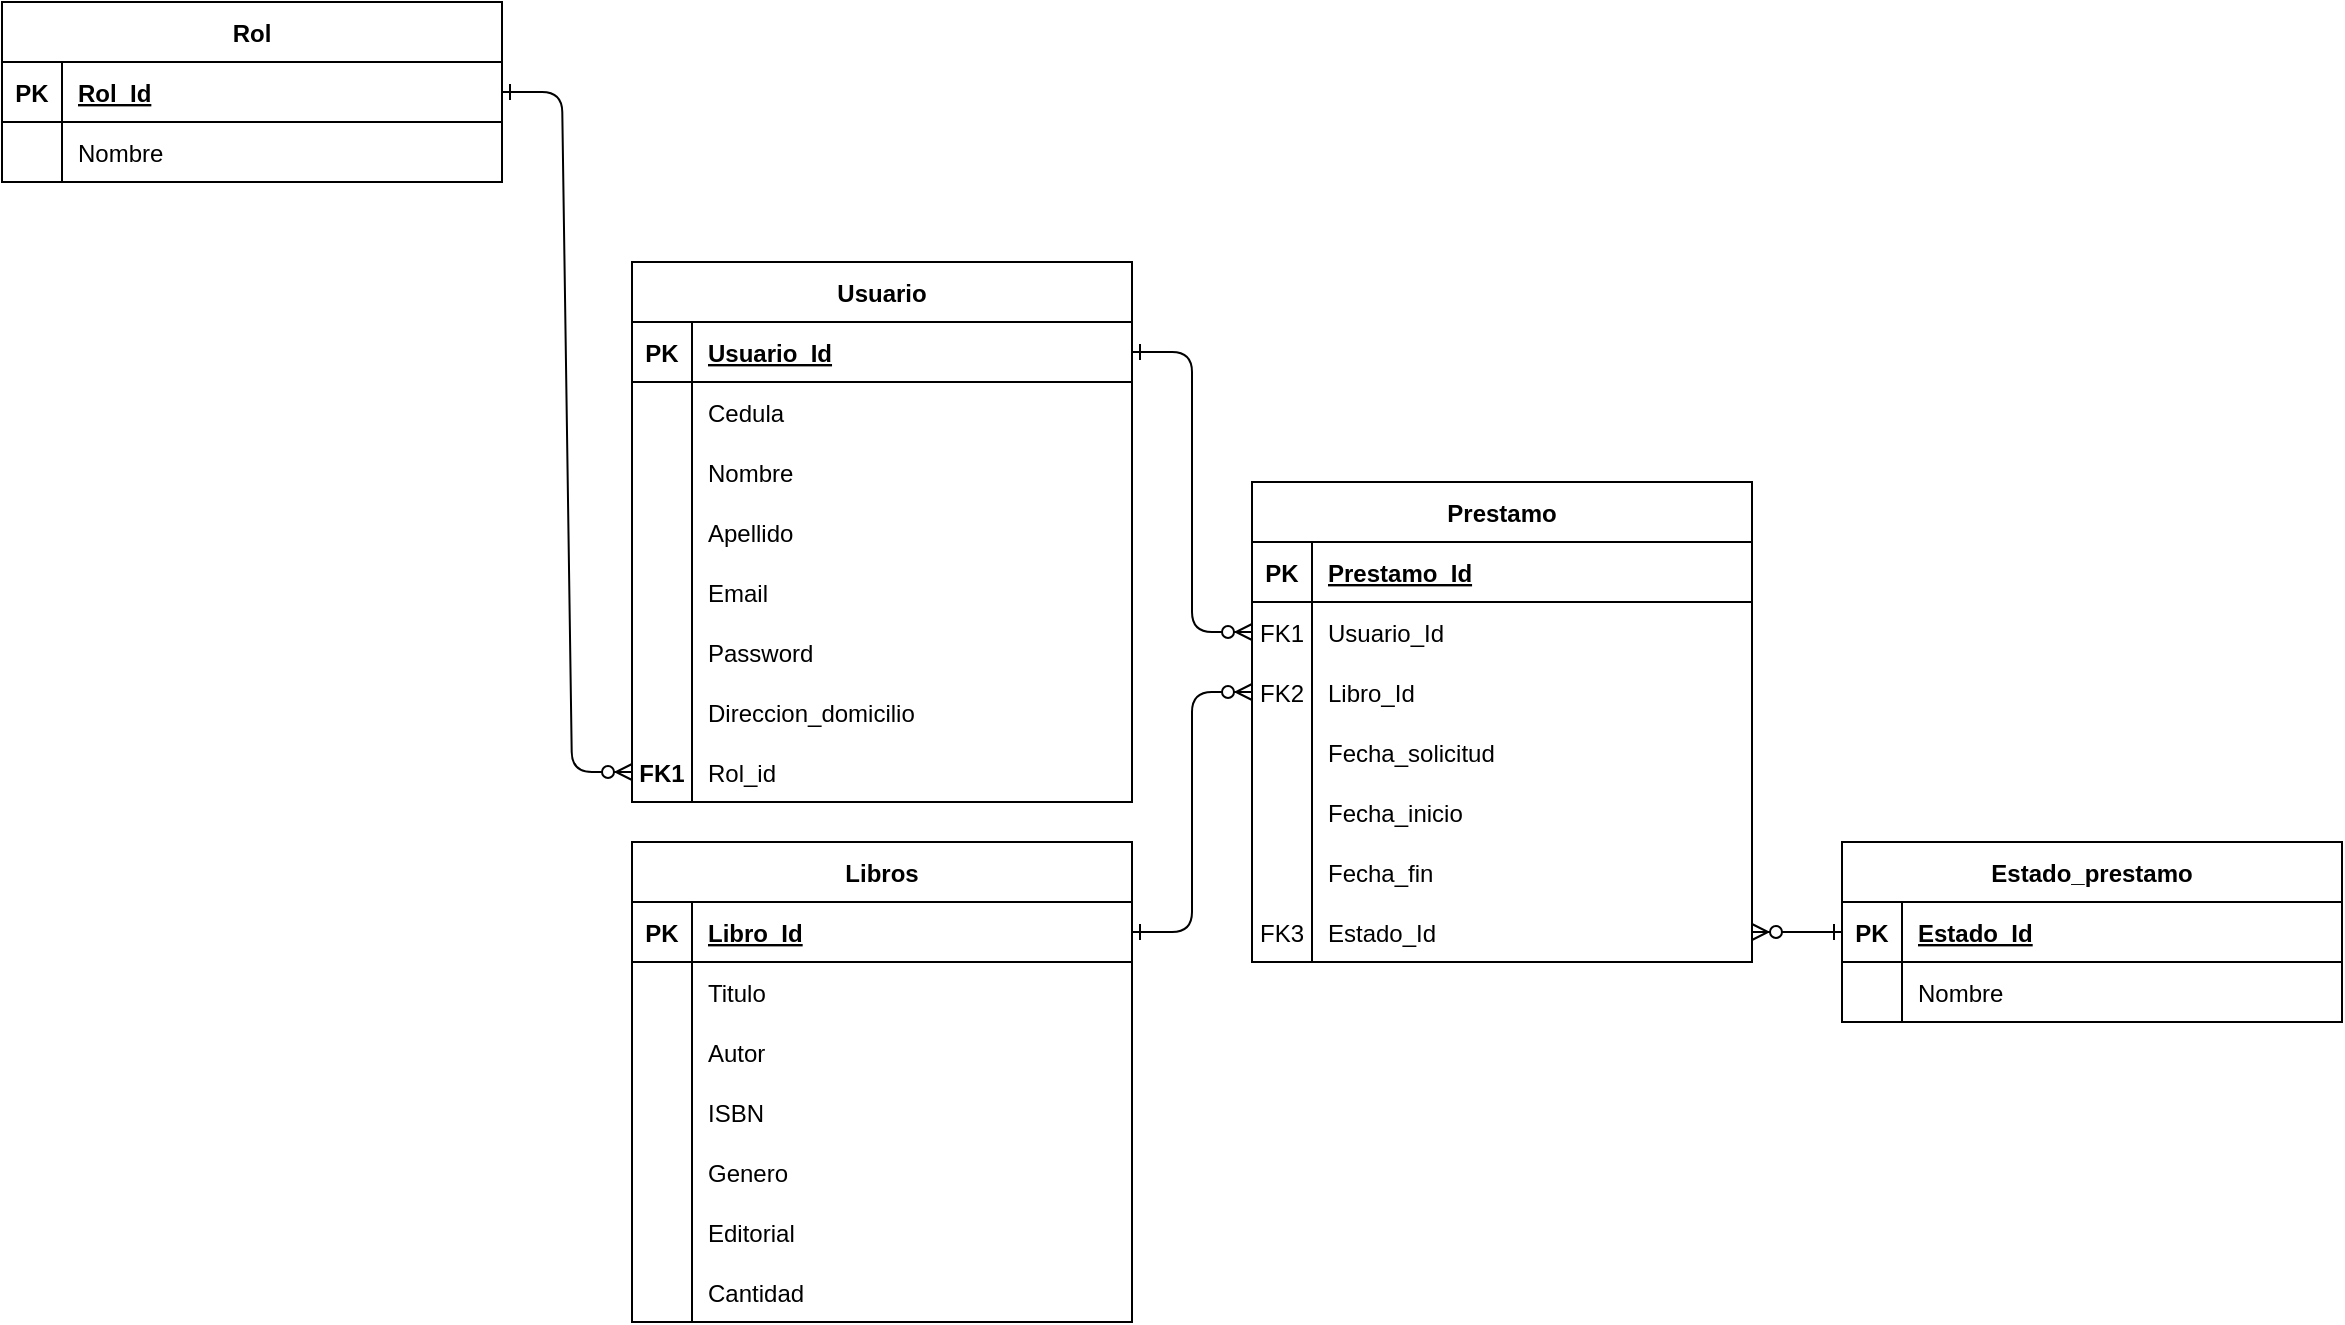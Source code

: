 <mxfile version="26.2.14">
  <diagram id="R2lEEEUBdFMjLlhIrx00" name="Page-1">
    <mxGraphModel dx="1388" dy="628" grid="1" gridSize="10" guides="1" tooltips="1" connect="1" arrows="1" fold="1" page="1" pageScale="1" pageWidth="850" pageHeight="1100" math="0" shadow="0" extFonts="Permanent Marker^https://fonts.googleapis.com/css?family=Permanent+Marker">
      <root>
        <mxCell id="0" />
        <mxCell id="1" parent="0" />
        <mxCell id="zGfxAOrZw71DOuG0WTka-3" value="Libros" style="shape=table;startSize=30;container=1;collapsible=1;childLayout=tableLayout;fixedRows=1;rowLines=0;fontStyle=1;align=center;resizeLast=1;" parent="1" vertex="1">
          <mxGeometry x="35" y="500" width="250" height="240" as="geometry" />
        </mxCell>
        <mxCell id="zGfxAOrZw71DOuG0WTka-4" value="" style="shape=partialRectangle;collapsible=0;dropTarget=0;pointerEvents=0;fillColor=none;points=[[0,0.5],[1,0.5]];portConstraint=eastwest;top=0;left=0;right=0;bottom=1;" parent="zGfxAOrZw71DOuG0WTka-3" vertex="1">
          <mxGeometry y="30" width="250" height="30" as="geometry" />
        </mxCell>
        <mxCell id="zGfxAOrZw71DOuG0WTka-5" value="PK" style="shape=partialRectangle;overflow=hidden;connectable=0;fillColor=none;top=0;left=0;bottom=0;right=0;fontStyle=1;" parent="zGfxAOrZw71DOuG0WTka-4" vertex="1">
          <mxGeometry width="30" height="30" as="geometry">
            <mxRectangle width="30" height="30" as="alternateBounds" />
          </mxGeometry>
        </mxCell>
        <mxCell id="zGfxAOrZw71DOuG0WTka-6" value="Libro_Id" style="shape=partialRectangle;overflow=hidden;connectable=0;fillColor=none;top=0;left=0;bottom=0;right=0;align=left;spacingLeft=6;fontStyle=5;" parent="zGfxAOrZw71DOuG0WTka-4" vertex="1">
          <mxGeometry x="30" width="220" height="30" as="geometry">
            <mxRectangle width="220" height="30" as="alternateBounds" />
          </mxGeometry>
        </mxCell>
        <mxCell id="zGfxAOrZw71DOuG0WTka-7" value="" style="shape=partialRectangle;collapsible=0;dropTarget=0;pointerEvents=0;fillColor=none;points=[[0,0.5],[1,0.5]];portConstraint=eastwest;top=0;left=0;right=0;bottom=0;" parent="zGfxAOrZw71DOuG0WTka-3" vertex="1">
          <mxGeometry y="60" width="250" height="30" as="geometry" />
        </mxCell>
        <mxCell id="zGfxAOrZw71DOuG0WTka-8" value="" style="shape=partialRectangle;overflow=hidden;connectable=0;fillColor=none;top=0;left=0;bottom=0;right=0;" parent="zGfxAOrZw71DOuG0WTka-7" vertex="1">
          <mxGeometry width="30" height="30" as="geometry">
            <mxRectangle width="30" height="30" as="alternateBounds" />
          </mxGeometry>
        </mxCell>
        <mxCell id="zGfxAOrZw71DOuG0WTka-9" value="Titulo" style="shape=partialRectangle;overflow=hidden;connectable=0;fillColor=none;top=0;left=0;bottom=0;right=0;align=left;spacingLeft=6;" parent="zGfxAOrZw71DOuG0WTka-7" vertex="1">
          <mxGeometry x="30" width="220" height="30" as="geometry">
            <mxRectangle width="220" height="30" as="alternateBounds" />
          </mxGeometry>
        </mxCell>
        <mxCell id="zGfxAOrZw71DOuG0WTka-10" value="" style="shape=partialRectangle;collapsible=0;dropTarget=0;pointerEvents=0;fillColor=none;points=[[0,0.5],[1,0.5]];portConstraint=eastwest;top=0;left=0;right=0;bottom=0;" parent="zGfxAOrZw71DOuG0WTka-3" vertex="1">
          <mxGeometry y="90" width="250" height="30" as="geometry" />
        </mxCell>
        <mxCell id="zGfxAOrZw71DOuG0WTka-11" value="" style="shape=partialRectangle;overflow=hidden;connectable=0;fillColor=none;top=0;left=0;bottom=0;right=0;" parent="zGfxAOrZw71DOuG0WTka-10" vertex="1">
          <mxGeometry width="30" height="30" as="geometry">
            <mxRectangle width="30" height="30" as="alternateBounds" />
          </mxGeometry>
        </mxCell>
        <mxCell id="zGfxAOrZw71DOuG0WTka-12" value="Autor" style="shape=partialRectangle;overflow=hidden;connectable=0;fillColor=none;top=0;left=0;bottom=0;right=0;align=left;spacingLeft=6;" parent="zGfxAOrZw71DOuG0WTka-10" vertex="1">
          <mxGeometry x="30" width="220" height="30" as="geometry">
            <mxRectangle width="220" height="30" as="alternateBounds" />
          </mxGeometry>
        </mxCell>
        <mxCell id="zGfxAOrZw71DOuG0WTka-49" style="shape=partialRectangle;collapsible=0;dropTarget=0;pointerEvents=0;fillColor=none;points=[[0,0.5],[1,0.5]];portConstraint=eastwest;top=0;left=0;right=0;bottom=0;" parent="zGfxAOrZw71DOuG0WTka-3" vertex="1">
          <mxGeometry y="120" width="250" height="30" as="geometry" />
        </mxCell>
        <mxCell id="zGfxAOrZw71DOuG0WTka-50" style="shape=partialRectangle;overflow=hidden;connectable=0;fillColor=none;top=0;left=0;bottom=0;right=0;" parent="zGfxAOrZw71DOuG0WTka-49" vertex="1">
          <mxGeometry width="30" height="30" as="geometry">
            <mxRectangle width="30" height="30" as="alternateBounds" />
          </mxGeometry>
        </mxCell>
        <mxCell id="zGfxAOrZw71DOuG0WTka-51" value="ISBN" style="shape=partialRectangle;overflow=hidden;connectable=0;fillColor=none;top=0;left=0;bottom=0;right=0;align=left;spacingLeft=6;" parent="zGfxAOrZw71DOuG0WTka-49" vertex="1">
          <mxGeometry x="30" width="220" height="30" as="geometry">
            <mxRectangle width="220" height="30" as="alternateBounds" />
          </mxGeometry>
        </mxCell>
        <mxCell id="zGfxAOrZw71DOuG0WTka-68" style="shape=partialRectangle;collapsible=0;dropTarget=0;pointerEvents=0;fillColor=none;points=[[0,0.5],[1,0.5]];portConstraint=eastwest;top=0;left=0;right=0;bottom=0;" parent="zGfxAOrZw71DOuG0WTka-3" vertex="1">
          <mxGeometry y="150" width="250" height="30" as="geometry" />
        </mxCell>
        <mxCell id="zGfxAOrZw71DOuG0WTka-69" style="shape=partialRectangle;overflow=hidden;connectable=0;fillColor=none;top=0;left=0;bottom=0;right=0;" parent="zGfxAOrZw71DOuG0WTka-68" vertex="1">
          <mxGeometry width="30" height="30" as="geometry">
            <mxRectangle width="30" height="30" as="alternateBounds" />
          </mxGeometry>
        </mxCell>
        <mxCell id="zGfxAOrZw71DOuG0WTka-70" value="Genero" style="shape=partialRectangle;overflow=hidden;connectable=0;fillColor=none;top=0;left=0;bottom=0;right=0;align=left;spacingLeft=6;" parent="zGfxAOrZw71DOuG0WTka-68" vertex="1">
          <mxGeometry x="30" width="220" height="30" as="geometry">
            <mxRectangle width="220" height="30" as="alternateBounds" />
          </mxGeometry>
        </mxCell>
        <mxCell id="zGfxAOrZw71DOuG0WTka-71" style="shape=partialRectangle;collapsible=0;dropTarget=0;pointerEvents=0;fillColor=none;points=[[0,0.5],[1,0.5]];portConstraint=eastwest;top=0;left=0;right=0;bottom=0;" parent="zGfxAOrZw71DOuG0WTka-3" vertex="1">
          <mxGeometry y="180" width="250" height="30" as="geometry" />
        </mxCell>
        <mxCell id="zGfxAOrZw71DOuG0WTka-72" style="shape=partialRectangle;overflow=hidden;connectable=0;fillColor=none;top=0;left=0;bottom=0;right=0;" parent="zGfxAOrZw71DOuG0WTka-71" vertex="1">
          <mxGeometry width="30" height="30" as="geometry">
            <mxRectangle width="30" height="30" as="alternateBounds" />
          </mxGeometry>
        </mxCell>
        <mxCell id="zGfxAOrZw71DOuG0WTka-73" value="Editorial" style="shape=partialRectangle;overflow=hidden;connectable=0;fillColor=none;top=0;left=0;bottom=0;right=0;align=left;spacingLeft=6;" parent="zGfxAOrZw71DOuG0WTka-71" vertex="1">
          <mxGeometry x="30" width="220" height="30" as="geometry">
            <mxRectangle width="220" height="30" as="alternateBounds" />
          </mxGeometry>
        </mxCell>
        <mxCell id="zGfxAOrZw71DOuG0WTka-74" style="shape=partialRectangle;collapsible=0;dropTarget=0;pointerEvents=0;fillColor=none;points=[[0,0.5],[1,0.5]];portConstraint=eastwest;top=0;left=0;right=0;bottom=0;" parent="zGfxAOrZw71DOuG0WTka-3" vertex="1">
          <mxGeometry y="210" width="250" height="30" as="geometry" />
        </mxCell>
        <mxCell id="zGfxAOrZw71DOuG0WTka-75" style="shape=partialRectangle;overflow=hidden;connectable=0;fillColor=none;top=0;left=0;bottom=0;right=0;" parent="zGfxAOrZw71DOuG0WTka-74" vertex="1">
          <mxGeometry width="30" height="30" as="geometry">
            <mxRectangle width="30" height="30" as="alternateBounds" />
          </mxGeometry>
        </mxCell>
        <mxCell id="zGfxAOrZw71DOuG0WTka-76" value="Cantidad" style="shape=partialRectangle;overflow=hidden;connectable=0;fillColor=none;top=0;left=0;bottom=0;right=0;align=left;spacingLeft=6;" parent="zGfxAOrZw71DOuG0WTka-74" vertex="1">
          <mxGeometry x="30" width="220" height="30" as="geometry">
            <mxRectangle width="220" height="30" as="alternateBounds" />
          </mxGeometry>
        </mxCell>
        <mxCell id="zGfxAOrZw71DOuG0WTka-13" value="Prestamo" style="shape=table;startSize=30;container=1;collapsible=1;childLayout=tableLayout;fixedRows=1;rowLines=0;fontStyle=1;align=center;resizeLast=1;" parent="1" vertex="1">
          <mxGeometry x="345" y="320" width="250" height="240" as="geometry" />
        </mxCell>
        <mxCell id="zGfxAOrZw71DOuG0WTka-14" value="" style="shape=partialRectangle;collapsible=0;dropTarget=0;pointerEvents=0;fillColor=none;points=[[0,0.5],[1,0.5]];portConstraint=eastwest;top=0;left=0;right=0;bottom=1;" parent="zGfxAOrZw71DOuG0WTka-13" vertex="1">
          <mxGeometry y="30" width="250" height="30" as="geometry" />
        </mxCell>
        <mxCell id="zGfxAOrZw71DOuG0WTka-15" value="PK" style="shape=partialRectangle;overflow=hidden;connectable=0;fillColor=none;top=0;left=0;bottom=0;right=0;fontStyle=1;" parent="zGfxAOrZw71DOuG0WTka-14" vertex="1">
          <mxGeometry width="30" height="30" as="geometry">
            <mxRectangle width="30" height="30" as="alternateBounds" />
          </mxGeometry>
        </mxCell>
        <mxCell id="zGfxAOrZw71DOuG0WTka-16" value="Prestamo_Id" style="shape=partialRectangle;overflow=hidden;connectable=0;fillColor=none;top=0;left=0;bottom=0;right=0;align=left;spacingLeft=6;fontStyle=5;" parent="zGfxAOrZw71DOuG0WTka-14" vertex="1">
          <mxGeometry x="30" width="220" height="30" as="geometry">
            <mxRectangle width="220" height="30" as="alternateBounds" />
          </mxGeometry>
        </mxCell>
        <mxCell id="zGfxAOrZw71DOuG0WTka-17" value="" style="shape=partialRectangle;collapsible=0;dropTarget=0;pointerEvents=0;fillColor=none;points=[[0,0.5],[1,0.5]];portConstraint=eastwest;top=0;left=0;right=0;bottom=0;" parent="zGfxAOrZw71DOuG0WTka-13" vertex="1">
          <mxGeometry y="60" width="250" height="30" as="geometry" />
        </mxCell>
        <mxCell id="zGfxAOrZw71DOuG0WTka-18" value="FK1" style="shape=partialRectangle;overflow=hidden;connectable=0;fillColor=none;top=0;left=0;bottom=0;right=0;" parent="zGfxAOrZw71DOuG0WTka-17" vertex="1">
          <mxGeometry width="30" height="30" as="geometry">
            <mxRectangle width="30" height="30" as="alternateBounds" />
          </mxGeometry>
        </mxCell>
        <mxCell id="zGfxAOrZw71DOuG0WTka-19" value="Usuario_Id" style="shape=partialRectangle;overflow=hidden;connectable=0;fillColor=none;top=0;left=0;bottom=0;right=0;align=left;spacingLeft=6;" parent="zGfxAOrZw71DOuG0WTka-17" vertex="1">
          <mxGeometry x="30" width="220" height="30" as="geometry">
            <mxRectangle width="220" height="30" as="alternateBounds" />
          </mxGeometry>
        </mxCell>
        <mxCell id="zGfxAOrZw71DOuG0WTka-20" value="" style="shape=partialRectangle;collapsible=0;dropTarget=0;pointerEvents=0;fillColor=none;points=[[0,0.5],[1,0.5]];portConstraint=eastwest;top=0;left=0;right=0;bottom=0;" parent="zGfxAOrZw71DOuG0WTka-13" vertex="1">
          <mxGeometry y="90" width="250" height="30" as="geometry" />
        </mxCell>
        <mxCell id="zGfxAOrZw71DOuG0WTka-21" value="FK2" style="shape=partialRectangle;overflow=hidden;connectable=0;fillColor=none;top=0;left=0;bottom=0;right=0;" parent="zGfxAOrZw71DOuG0WTka-20" vertex="1">
          <mxGeometry width="30" height="30" as="geometry">
            <mxRectangle width="30" height="30" as="alternateBounds" />
          </mxGeometry>
        </mxCell>
        <mxCell id="zGfxAOrZw71DOuG0WTka-22" value="Libro_Id" style="shape=partialRectangle;overflow=hidden;connectable=0;fillColor=none;top=0;left=0;bottom=0;right=0;align=left;spacingLeft=6;" parent="zGfxAOrZw71DOuG0WTka-20" vertex="1">
          <mxGeometry x="30" width="220" height="30" as="geometry">
            <mxRectangle width="220" height="30" as="alternateBounds" />
          </mxGeometry>
        </mxCell>
        <mxCell id="zGfxAOrZw71DOuG0WTka-77" style="shape=partialRectangle;collapsible=0;dropTarget=0;pointerEvents=0;fillColor=none;points=[[0,0.5],[1,0.5]];portConstraint=eastwest;top=0;left=0;right=0;bottom=0;" parent="zGfxAOrZw71DOuG0WTka-13" vertex="1">
          <mxGeometry y="120" width="250" height="30" as="geometry" />
        </mxCell>
        <mxCell id="zGfxAOrZw71DOuG0WTka-78" style="shape=partialRectangle;overflow=hidden;connectable=0;fillColor=none;top=0;left=0;bottom=0;right=0;" parent="zGfxAOrZw71DOuG0WTka-77" vertex="1">
          <mxGeometry width="30" height="30" as="geometry">
            <mxRectangle width="30" height="30" as="alternateBounds" />
          </mxGeometry>
        </mxCell>
        <mxCell id="zGfxAOrZw71DOuG0WTka-79" value="Fecha_solicitud" style="shape=partialRectangle;overflow=hidden;connectable=0;fillColor=none;top=0;left=0;bottom=0;right=0;align=left;spacingLeft=6;" parent="zGfxAOrZw71DOuG0WTka-77" vertex="1">
          <mxGeometry x="30" width="220" height="30" as="geometry">
            <mxRectangle width="220" height="30" as="alternateBounds" />
          </mxGeometry>
        </mxCell>
        <mxCell id="zGfxAOrZw71DOuG0WTka-80" style="shape=partialRectangle;collapsible=0;dropTarget=0;pointerEvents=0;fillColor=none;points=[[0,0.5],[1,0.5]];portConstraint=eastwest;top=0;left=0;right=0;bottom=0;" parent="zGfxAOrZw71DOuG0WTka-13" vertex="1">
          <mxGeometry y="150" width="250" height="30" as="geometry" />
        </mxCell>
        <mxCell id="zGfxAOrZw71DOuG0WTka-81" style="shape=partialRectangle;overflow=hidden;connectable=0;fillColor=none;top=0;left=0;bottom=0;right=0;" parent="zGfxAOrZw71DOuG0WTka-80" vertex="1">
          <mxGeometry width="30" height="30" as="geometry">
            <mxRectangle width="30" height="30" as="alternateBounds" />
          </mxGeometry>
        </mxCell>
        <mxCell id="zGfxAOrZw71DOuG0WTka-82" value="Fecha_inicio" style="shape=partialRectangle;overflow=hidden;connectable=0;fillColor=none;top=0;left=0;bottom=0;right=0;align=left;spacingLeft=6;" parent="zGfxAOrZw71DOuG0WTka-80" vertex="1">
          <mxGeometry x="30" width="220" height="30" as="geometry">
            <mxRectangle width="220" height="30" as="alternateBounds" />
          </mxGeometry>
        </mxCell>
        <mxCell id="zGfxAOrZw71DOuG0WTka-83" style="shape=partialRectangle;collapsible=0;dropTarget=0;pointerEvents=0;fillColor=none;points=[[0,0.5],[1,0.5]];portConstraint=eastwest;top=0;left=0;right=0;bottom=0;" parent="zGfxAOrZw71DOuG0WTka-13" vertex="1">
          <mxGeometry y="180" width="250" height="30" as="geometry" />
        </mxCell>
        <mxCell id="zGfxAOrZw71DOuG0WTka-84" style="shape=partialRectangle;overflow=hidden;connectable=0;fillColor=none;top=0;left=0;bottom=0;right=0;" parent="zGfxAOrZw71DOuG0WTka-83" vertex="1">
          <mxGeometry width="30" height="30" as="geometry">
            <mxRectangle width="30" height="30" as="alternateBounds" />
          </mxGeometry>
        </mxCell>
        <mxCell id="zGfxAOrZw71DOuG0WTka-85" value="Fecha_fin" style="shape=partialRectangle;overflow=hidden;connectable=0;fillColor=none;top=0;left=0;bottom=0;right=0;align=left;spacingLeft=6;" parent="zGfxAOrZw71DOuG0WTka-83" vertex="1">
          <mxGeometry x="30" width="220" height="30" as="geometry">
            <mxRectangle width="220" height="30" as="alternateBounds" />
          </mxGeometry>
        </mxCell>
        <mxCell id="zGfxAOrZw71DOuG0WTka-86" style="shape=partialRectangle;collapsible=0;dropTarget=0;pointerEvents=0;fillColor=none;points=[[0,0.5],[1,0.5]];portConstraint=eastwest;top=0;left=0;right=0;bottom=0;" parent="zGfxAOrZw71DOuG0WTka-13" vertex="1">
          <mxGeometry y="210" width="250" height="30" as="geometry" />
        </mxCell>
        <mxCell id="zGfxAOrZw71DOuG0WTka-87" value="FK3" style="shape=partialRectangle;overflow=hidden;connectable=0;fillColor=none;top=0;left=0;bottom=0;right=0;" parent="zGfxAOrZw71DOuG0WTka-86" vertex="1">
          <mxGeometry width="30" height="30" as="geometry">
            <mxRectangle width="30" height="30" as="alternateBounds" />
          </mxGeometry>
        </mxCell>
        <mxCell id="zGfxAOrZw71DOuG0WTka-88" value="Estado_Id" style="shape=partialRectangle;overflow=hidden;connectable=0;fillColor=none;top=0;left=0;bottom=0;right=0;align=left;spacingLeft=6;" parent="zGfxAOrZw71DOuG0WTka-86" vertex="1">
          <mxGeometry x="30" width="220" height="30" as="geometry">
            <mxRectangle width="220" height="30" as="alternateBounds" />
          </mxGeometry>
        </mxCell>
        <mxCell id="zGfxAOrZw71DOuG0WTka-23" value="Usuario" style="shape=table;startSize=30;container=1;collapsible=1;childLayout=tableLayout;fixedRows=1;rowLines=0;fontStyle=1;align=center;resizeLast=1;" parent="1" vertex="1">
          <mxGeometry x="35" y="210" width="250" height="270" as="geometry">
            <mxRectangle x="130" y="420" width="70" height="30" as="alternateBounds" />
          </mxGeometry>
        </mxCell>
        <mxCell id="zGfxAOrZw71DOuG0WTka-24" value="" style="shape=partialRectangle;collapsible=0;dropTarget=0;pointerEvents=0;fillColor=none;points=[[0,0.5],[1,0.5]];portConstraint=eastwest;top=0;left=0;right=0;bottom=1;" parent="zGfxAOrZw71DOuG0WTka-23" vertex="1">
          <mxGeometry y="30" width="250" height="30" as="geometry" />
        </mxCell>
        <mxCell id="zGfxAOrZw71DOuG0WTka-25" value="PK" style="shape=partialRectangle;overflow=hidden;connectable=0;fillColor=none;top=0;left=0;bottom=0;right=0;fontStyle=1;" parent="zGfxAOrZw71DOuG0WTka-24" vertex="1">
          <mxGeometry width="30" height="30" as="geometry">
            <mxRectangle width="30" height="30" as="alternateBounds" />
          </mxGeometry>
        </mxCell>
        <mxCell id="zGfxAOrZw71DOuG0WTka-26" value="Usuario_Id" style="shape=partialRectangle;overflow=hidden;connectable=0;fillColor=none;top=0;left=0;bottom=0;right=0;align=left;spacingLeft=6;fontStyle=5;" parent="zGfxAOrZw71DOuG0WTka-24" vertex="1">
          <mxGeometry x="30" width="220" height="30" as="geometry">
            <mxRectangle width="220" height="30" as="alternateBounds" />
          </mxGeometry>
        </mxCell>
        <mxCell id="zGfxAOrZw71DOuG0WTka-27" value="" style="shape=partialRectangle;collapsible=0;dropTarget=0;pointerEvents=0;fillColor=none;points=[[0,0.5],[1,0.5]];portConstraint=eastwest;top=0;left=0;right=0;bottom=0;" parent="zGfxAOrZw71DOuG0WTka-23" vertex="1">
          <mxGeometry y="60" width="250" height="30" as="geometry" />
        </mxCell>
        <mxCell id="zGfxAOrZw71DOuG0WTka-28" value="" style="shape=partialRectangle;overflow=hidden;connectable=0;fillColor=none;top=0;left=0;bottom=0;right=0;" parent="zGfxAOrZw71DOuG0WTka-27" vertex="1">
          <mxGeometry width="30" height="30" as="geometry">
            <mxRectangle width="30" height="30" as="alternateBounds" />
          </mxGeometry>
        </mxCell>
        <mxCell id="zGfxAOrZw71DOuG0WTka-29" value="Cedula" style="shape=partialRectangle;overflow=hidden;connectable=0;fillColor=none;top=0;left=0;bottom=0;right=0;align=left;spacingLeft=6;" parent="zGfxAOrZw71DOuG0WTka-27" vertex="1">
          <mxGeometry x="30" width="220" height="30" as="geometry">
            <mxRectangle width="220" height="30" as="alternateBounds" />
          </mxGeometry>
        </mxCell>
        <mxCell id="zGfxAOrZw71DOuG0WTka-40" style="shape=partialRectangle;collapsible=0;dropTarget=0;pointerEvents=0;fillColor=none;points=[[0,0.5],[1,0.5]];portConstraint=eastwest;top=0;left=0;right=0;bottom=0;" parent="zGfxAOrZw71DOuG0WTka-23" vertex="1">
          <mxGeometry y="90" width="250" height="30" as="geometry" />
        </mxCell>
        <mxCell id="zGfxAOrZw71DOuG0WTka-41" style="shape=partialRectangle;overflow=hidden;connectable=0;fillColor=none;top=0;left=0;bottom=0;right=0;" parent="zGfxAOrZw71DOuG0WTka-40" vertex="1">
          <mxGeometry width="30" height="30" as="geometry">
            <mxRectangle width="30" height="30" as="alternateBounds" />
          </mxGeometry>
        </mxCell>
        <mxCell id="zGfxAOrZw71DOuG0WTka-42" value="Nombre" style="shape=partialRectangle;overflow=hidden;connectable=0;fillColor=none;top=0;left=0;bottom=0;right=0;align=left;spacingLeft=6;" parent="zGfxAOrZw71DOuG0WTka-40" vertex="1">
          <mxGeometry x="30" width="220" height="30" as="geometry">
            <mxRectangle width="220" height="30" as="alternateBounds" />
          </mxGeometry>
        </mxCell>
        <mxCell id="zGfxAOrZw71DOuG0WTka-43" style="shape=partialRectangle;collapsible=0;dropTarget=0;pointerEvents=0;fillColor=none;points=[[0,0.5],[1,0.5]];portConstraint=eastwest;top=0;left=0;right=0;bottom=0;" parent="zGfxAOrZw71DOuG0WTka-23" vertex="1">
          <mxGeometry y="120" width="250" height="30" as="geometry" />
        </mxCell>
        <mxCell id="zGfxAOrZw71DOuG0WTka-44" style="shape=partialRectangle;overflow=hidden;connectable=0;fillColor=none;top=0;left=0;bottom=0;right=0;" parent="zGfxAOrZw71DOuG0WTka-43" vertex="1">
          <mxGeometry width="30" height="30" as="geometry">
            <mxRectangle width="30" height="30" as="alternateBounds" />
          </mxGeometry>
        </mxCell>
        <mxCell id="zGfxAOrZw71DOuG0WTka-45" value="Apellido" style="shape=partialRectangle;overflow=hidden;connectable=0;fillColor=none;top=0;left=0;bottom=0;right=0;align=left;spacingLeft=6;" parent="zGfxAOrZw71DOuG0WTka-43" vertex="1">
          <mxGeometry x="30" width="220" height="30" as="geometry">
            <mxRectangle width="220" height="30" as="alternateBounds" />
          </mxGeometry>
        </mxCell>
        <mxCell id="zGfxAOrZw71DOuG0WTka-46" style="shape=partialRectangle;collapsible=0;dropTarget=0;pointerEvents=0;fillColor=none;points=[[0,0.5],[1,0.5]];portConstraint=eastwest;top=0;left=0;right=0;bottom=0;" parent="zGfxAOrZw71DOuG0WTka-23" vertex="1">
          <mxGeometry y="150" width="250" height="30" as="geometry" />
        </mxCell>
        <mxCell id="zGfxAOrZw71DOuG0WTka-47" style="shape=partialRectangle;overflow=hidden;connectable=0;fillColor=none;top=0;left=0;bottom=0;right=0;" parent="zGfxAOrZw71DOuG0WTka-46" vertex="1">
          <mxGeometry width="30" height="30" as="geometry">
            <mxRectangle width="30" height="30" as="alternateBounds" />
          </mxGeometry>
        </mxCell>
        <mxCell id="zGfxAOrZw71DOuG0WTka-48" value="Email" style="shape=partialRectangle;overflow=hidden;connectable=0;fillColor=none;top=0;left=0;bottom=0;right=0;align=left;spacingLeft=6;" parent="zGfxAOrZw71DOuG0WTka-46" vertex="1">
          <mxGeometry x="30" width="220" height="30" as="geometry">
            <mxRectangle width="220" height="30" as="alternateBounds" />
          </mxGeometry>
        </mxCell>
        <mxCell id="zGfxAOrZw71DOuG0WTka-59" style="shape=partialRectangle;collapsible=0;dropTarget=0;pointerEvents=0;fillColor=none;points=[[0,0.5],[1,0.5]];portConstraint=eastwest;top=0;left=0;right=0;bottom=0;" parent="zGfxAOrZw71DOuG0WTka-23" vertex="1">
          <mxGeometry y="180" width="250" height="30" as="geometry" />
        </mxCell>
        <mxCell id="zGfxAOrZw71DOuG0WTka-60" style="shape=partialRectangle;overflow=hidden;connectable=0;fillColor=none;top=0;left=0;bottom=0;right=0;" parent="zGfxAOrZw71DOuG0WTka-59" vertex="1">
          <mxGeometry width="30" height="30" as="geometry">
            <mxRectangle width="30" height="30" as="alternateBounds" />
          </mxGeometry>
        </mxCell>
        <mxCell id="zGfxAOrZw71DOuG0WTka-61" value="Password" style="shape=partialRectangle;overflow=hidden;connectable=0;fillColor=none;top=0;left=0;bottom=0;right=0;align=left;spacingLeft=6;" parent="zGfxAOrZw71DOuG0WTka-59" vertex="1">
          <mxGeometry x="30" width="220" height="30" as="geometry">
            <mxRectangle width="220" height="30" as="alternateBounds" />
          </mxGeometry>
        </mxCell>
        <mxCell id="zGfxAOrZw71DOuG0WTka-62" style="shape=partialRectangle;collapsible=0;dropTarget=0;pointerEvents=0;fillColor=none;points=[[0,0.5],[1,0.5]];portConstraint=eastwest;top=0;left=0;right=0;bottom=0;" parent="zGfxAOrZw71DOuG0WTka-23" vertex="1">
          <mxGeometry y="210" width="250" height="30" as="geometry" />
        </mxCell>
        <mxCell id="zGfxAOrZw71DOuG0WTka-63" style="shape=partialRectangle;overflow=hidden;connectable=0;fillColor=none;top=0;left=0;bottom=0;right=0;" parent="zGfxAOrZw71DOuG0WTka-62" vertex="1">
          <mxGeometry width="30" height="30" as="geometry">
            <mxRectangle width="30" height="30" as="alternateBounds" />
          </mxGeometry>
        </mxCell>
        <mxCell id="zGfxAOrZw71DOuG0WTka-64" value="Direccion_domicilio" style="shape=partialRectangle;overflow=hidden;connectable=0;fillColor=none;top=0;left=0;bottom=0;right=0;align=left;spacingLeft=6;" parent="zGfxAOrZw71DOuG0WTka-62" vertex="1">
          <mxGeometry x="30" width="220" height="30" as="geometry">
            <mxRectangle width="220" height="30" as="alternateBounds" />
          </mxGeometry>
        </mxCell>
        <mxCell id="zGfxAOrZw71DOuG0WTka-65" style="shape=partialRectangle;collapsible=0;dropTarget=0;pointerEvents=0;fillColor=none;points=[[0,0.5],[1,0.5]];portConstraint=eastwest;top=0;left=0;right=0;bottom=0;" parent="zGfxAOrZw71DOuG0WTka-23" vertex="1">
          <mxGeometry y="240" width="250" height="30" as="geometry" />
        </mxCell>
        <mxCell id="zGfxAOrZw71DOuG0WTka-66" value="FK1" style="shape=partialRectangle;overflow=hidden;connectable=0;fillColor=none;top=0;left=0;bottom=0;right=0;fontStyle=1" parent="zGfxAOrZw71DOuG0WTka-65" vertex="1">
          <mxGeometry width="30" height="30" as="geometry">
            <mxRectangle width="30" height="30" as="alternateBounds" />
          </mxGeometry>
        </mxCell>
        <mxCell id="zGfxAOrZw71DOuG0WTka-67" value="Rol_id" style="shape=partialRectangle;overflow=hidden;connectable=0;fillColor=none;top=0;left=0;bottom=0;right=0;align=left;spacingLeft=6;" parent="zGfxAOrZw71DOuG0WTka-65" vertex="1">
          <mxGeometry x="30" width="220" height="30" as="geometry">
            <mxRectangle width="220" height="30" as="alternateBounds" />
          </mxGeometry>
        </mxCell>
        <mxCell id="zGfxAOrZw71DOuG0WTka-52" value="Rol" style="shape=table;startSize=30;container=1;collapsible=1;childLayout=tableLayout;fixedRows=1;rowLines=0;fontStyle=1;align=center;resizeLast=1;" parent="1" vertex="1">
          <mxGeometry x="-280" y="80" width="250" height="90" as="geometry" />
        </mxCell>
        <mxCell id="zGfxAOrZw71DOuG0WTka-53" value="" style="shape=partialRectangle;collapsible=0;dropTarget=0;pointerEvents=0;fillColor=none;points=[[0,0.5],[1,0.5]];portConstraint=eastwest;top=0;left=0;right=0;bottom=1;" parent="zGfxAOrZw71DOuG0WTka-52" vertex="1">
          <mxGeometry y="30" width="250" height="30" as="geometry" />
        </mxCell>
        <mxCell id="zGfxAOrZw71DOuG0WTka-54" value="PK" style="shape=partialRectangle;overflow=hidden;connectable=0;fillColor=none;top=0;left=0;bottom=0;right=0;fontStyle=1;" parent="zGfxAOrZw71DOuG0WTka-53" vertex="1">
          <mxGeometry width="30" height="30" as="geometry">
            <mxRectangle width="30" height="30" as="alternateBounds" />
          </mxGeometry>
        </mxCell>
        <mxCell id="zGfxAOrZw71DOuG0WTka-55" value="Rol_Id" style="shape=partialRectangle;overflow=hidden;connectable=0;fillColor=none;top=0;left=0;bottom=0;right=0;align=left;spacingLeft=6;fontStyle=5;" parent="zGfxAOrZw71DOuG0WTka-53" vertex="1">
          <mxGeometry x="30" width="220" height="30" as="geometry">
            <mxRectangle width="220" height="30" as="alternateBounds" />
          </mxGeometry>
        </mxCell>
        <mxCell id="zGfxAOrZw71DOuG0WTka-56" value="" style="shape=partialRectangle;collapsible=0;dropTarget=0;pointerEvents=0;fillColor=none;points=[[0,0.5],[1,0.5]];portConstraint=eastwest;top=0;left=0;right=0;bottom=0;" parent="zGfxAOrZw71DOuG0WTka-52" vertex="1">
          <mxGeometry y="60" width="250" height="30" as="geometry" />
        </mxCell>
        <mxCell id="zGfxAOrZw71DOuG0WTka-57" value="" style="shape=partialRectangle;overflow=hidden;connectable=0;fillColor=none;top=0;left=0;bottom=0;right=0;" parent="zGfxAOrZw71DOuG0WTka-56" vertex="1">
          <mxGeometry width="30" height="30" as="geometry">
            <mxRectangle width="30" height="30" as="alternateBounds" />
          </mxGeometry>
        </mxCell>
        <mxCell id="zGfxAOrZw71DOuG0WTka-58" value="Nombre" style="shape=partialRectangle;overflow=hidden;connectable=0;fillColor=none;top=0;left=0;bottom=0;right=0;align=left;spacingLeft=6;" parent="zGfxAOrZw71DOuG0WTka-56" vertex="1">
          <mxGeometry x="30" width="220" height="30" as="geometry">
            <mxRectangle width="220" height="30" as="alternateBounds" />
          </mxGeometry>
        </mxCell>
        <mxCell id="zGfxAOrZw71DOuG0WTka-89" value="" style="edgeStyle=entityRelationEdgeStyle;endArrow=ERzeroToMany;startArrow=ERone;endFill=1;startFill=0;entryX=0;entryY=0.5;entryDx=0;entryDy=0;exitX=1;exitY=0.5;exitDx=0;exitDy=0;" parent="1" source="zGfxAOrZw71DOuG0WTka-24" target="zGfxAOrZw71DOuG0WTka-17" edge="1">
          <mxGeometry width="100" height="100" relative="1" as="geometry">
            <mxPoint x="195" y="-85" as="sourcePoint" />
            <mxPoint x="235" y="-55" as="targetPoint" />
          </mxGeometry>
        </mxCell>
        <mxCell id="zGfxAOrZw71DOuG0WTka-90" value="" style="edgeStyle=entityRelationEdgeStyle;endArrow=ERzeroToMany;startArrow=ERone;endFill=1;startFill=0;entryX=0;entryY=0.5;entryDx=0;entryDy=0;exitX=1;exitY=0.5;exitDx=0;exitDy=0;" parent="1" source="zGfxAOrZw71DOuG0WTka-4" target="zGfxAOrZw71DOuG0WTka-20" edge="1">
          <mxGeometry width="100" height="100" relative="1" as="geometry">
            <mxPoint x="215" y="315" as="sourcePoint" />
            <mxPoint x="435" y="385" as="targetPoint" />
          </mxGeometry>
        </mxCell>
        <mxCell id="zGfxAOrZw71DOuG0WTka-92" value="" style="edgeStyle=entityRelationEdgeStyle;endArrow=ERzeroToMany;startArrow=ERone;endFill=1;startFill=0;exitX=1;exitY=0.5;exitDx=0;exitDy=0;entryX=0;entryY=0.5;entryDx=0;entryDy=0;" parent="1" source="zGfxAOrZw71DOuG0WTka-53" target="zGfxAOrZw71DOuG0WTka-65" edge="1">
          <mxGeometry width="100" height="100" relative="1" as="geometry">
            <mxPoint x="295" y="265" as="sourcePoint" />
            <mxPoint x="25" y="255" as="targetPoint" />
          </mxGeometry>
        </mxCell>
        <mxCell id="zGfxAOrZw71DOuG0WTka-94" value="Estado_prestamo" style="shape=table;startSize=30;container=1;collapsible=1;childLayout=tableLayout;fixedRows=1;rowLines=0;fontStyle=1;align=center;resizeLast=1;" parent="1" vertex="1">
          <mxGeometry x="640" y="500" width="250" height="90" as="geometry" />
        </mxCell>
        <mxCell id="zGfxAOrZw71DOuG0WTka-95" value="" style="shape=partialRectangle;collapsible=0;dropTarget=0;pointerEvents=0;fillColor=none;points=[[0,0.5],[1,0.5]];portConstraint=eastwest;top=0;left=0;right=0;bottom=1;" parent="zGfxAOrZw71DOuG0WTka-94" vertex="1">
          <mxGeometry y="30" width="250" height="30" as="geometry" />
        </mxCell>
        <mxCell id="zGfxAOrZw71DOuG0WTka-96" value="PK" style="shape=partialRectangle;overflow=hidden;connectable=0;fillColor=none;top=0;left=0;bottom=0;right=0;fontStyle=1;" parent="zGfxAOrZw71DOuG0WTka-95" vertex="1">
          <mxGeometry width="30" height="30" as="geometry">
            <mxRectangle width="30" height="30" as="alternateBounds" />
          </mxGeometry>
        </mxCell>
        <mxCell id="zGfxAOrZw71DOuG0WTka-97" value="Estado_Id" style="shape=partialRectangle;overflow=hidden;connectable=0;fillColor=none;top=0;left=0;bottom=0;right=0;align=left;spacingLeft=6;fontStyle=5;" parent="zGfxAOrZw71DOuG0WTka-95" vertex="1">
          <mxGeometry x="30" width="220" height="30" as="geometry">
            <mxRectangle width="220" height="30" as="alternateBounds" />
          </mxGeometry>
        </mxCell>
        <mxCell id="zGfxAOrZw71DOuG0WTka-98" value="" style="shape=partialRectangle;collapsible=0;dropTarget=0;pointerEvents=0;fillColor=none;points=[[0,0.5],[1,0.5]];portConstraint=eastwest;top=0;left=0;right=0;bottom=0;" parent="zGfxAOrZw71DOuG0WTka-94" vertex="1">
          <mxGeometry y="60" width="250" height="30" as="geometry" />
        </mxCell>
        <mxCell id="zGfxAOrZw71DOuG0WTka-99" value="" style="shape=partialRectangle;overflow=hidden;connectable=0;fillColor=none;top=0;left=0;bottom=0;right=0;" parent="zGfxAOrZw71DOuG0WTka-98" vertex="1">
          <mxGeometry width="30" height="30" as="geometry">
            <mxRectangle width="30" height="30" as="alternateBounds" />
          </mxGeometry>
        </mxCell>
        <mxCell id="zGfxAOrZw71DOuG0WTka-100" value="Nombre" style="shape=partialRectangle;overflow=hidden;connectable=0;fillColor=none;top=0;left=0;bottom=0;right=0;align=left;spacingLeft=6;" parent="zGfxAOrZw71DOuG0WTka-98" vertex="1">
          <mxGeometry x="30" width="220" height="30" as="geometry">
            <mxRectangle width="220" height="30" as="alternateBounds" />
          </mxGeometry>
        </mxCell>
        <mxCell id="zGfxAOrZw71DOuG0WTka-101" value="" style="edgeStyle=entityRelationEdgeStyle;endArrow=ERzeroToMany;startArrow=ERone;endFill=1;startFill=0;entryX=1;entryY=0.5;entryDx=0;entryDy=0;exitX=0;exitY=0.5;exitDx=0;exitDy=0;" parent="1" source="zGfxAOrZw71DOuG0WTka-95" target="zGfxAOrZw71DOuG0WTka-86" edge="1">
          <mxGeometry width="100" height="100" relative="1" as="geometry">
            <mxPoint x="295" y="555" as="sourcePoint" />
            <mxPoint x="355" y="435" as="targetPoint" />
          </mxGeometry>
        </mxCell>
      </root>
    </mxGraphModel>
  </diagram>
</mxfile>
